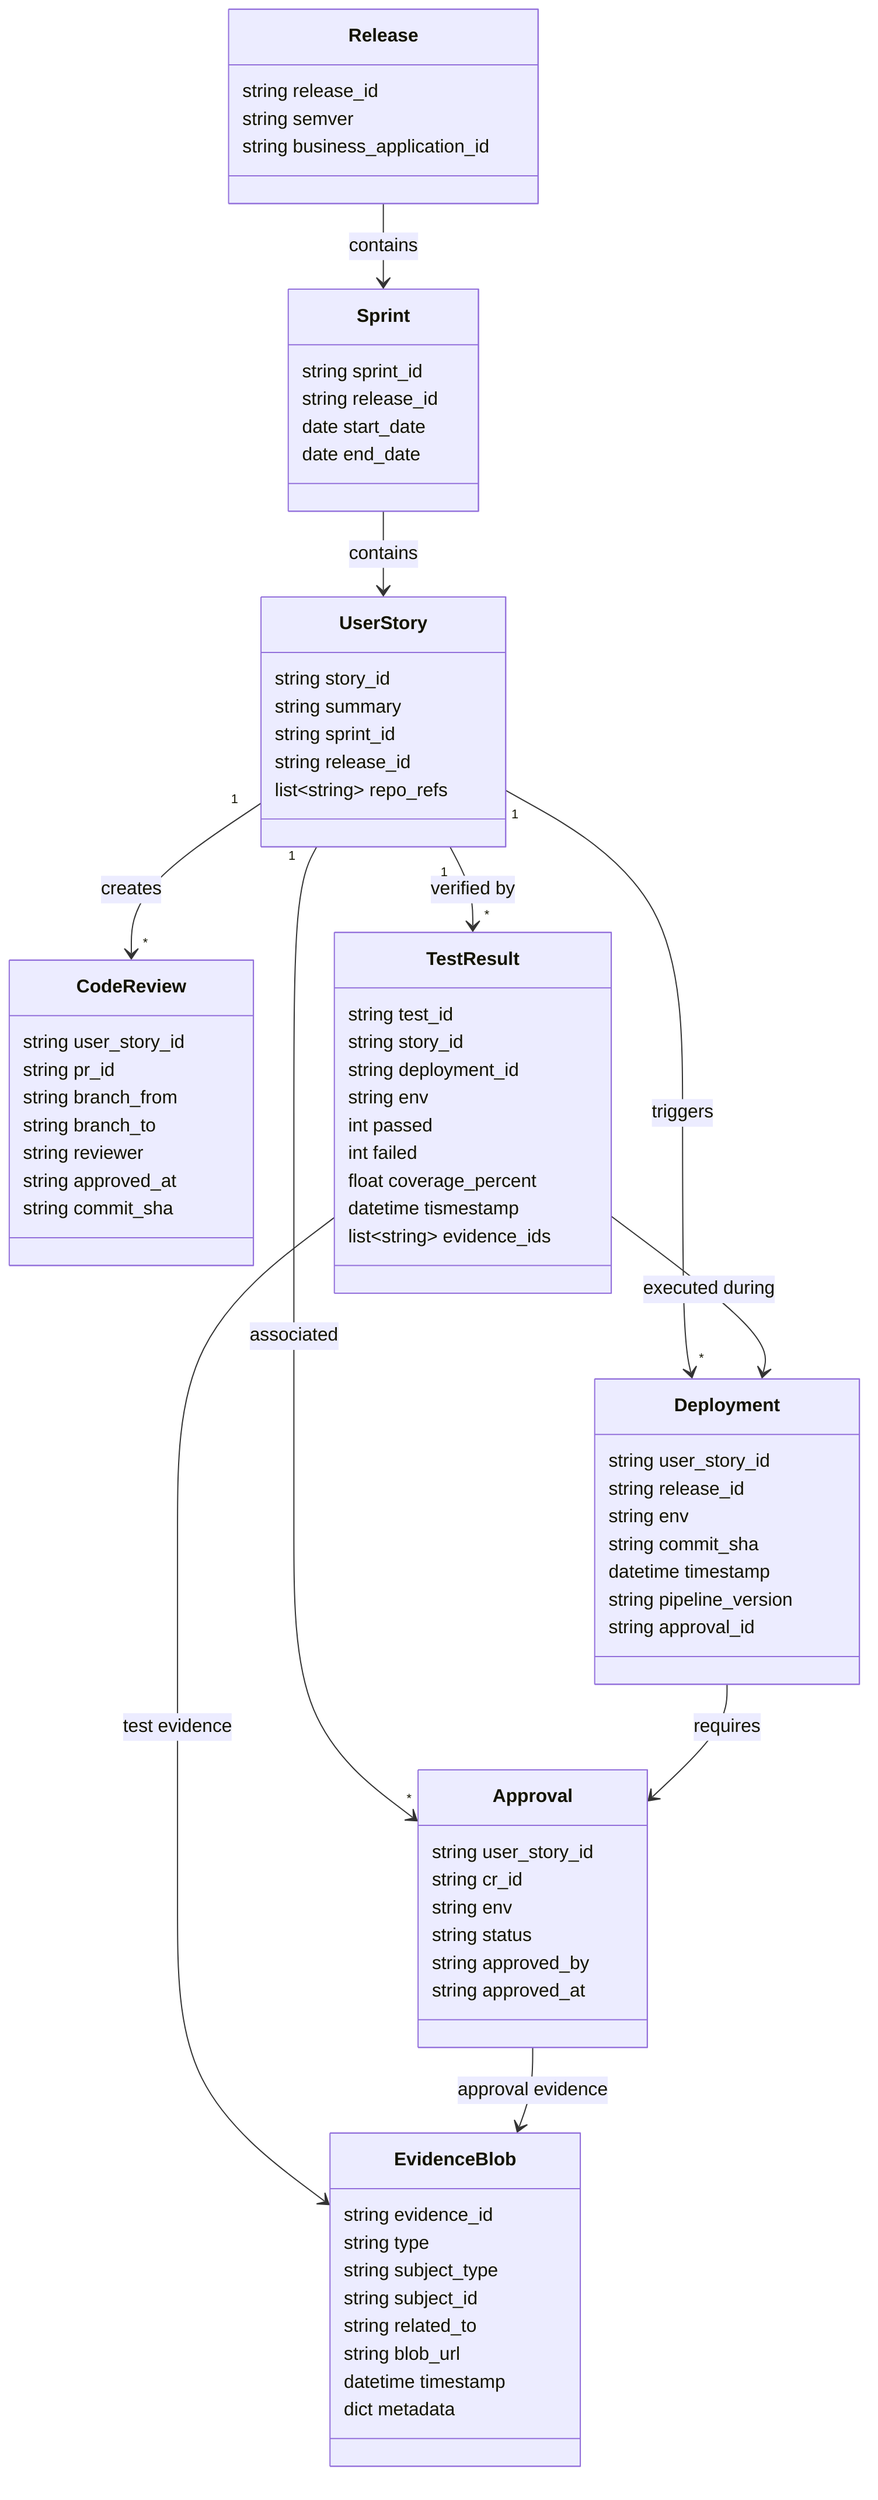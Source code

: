 classDiagram
    class UserStory {
        string story_id
        string summary
        string sprint_id
        string release_id
        list~string~ repo_refs
    }

    class CodeReview {
        string user_story_id
        string pr_id
        string branch_from
        string branch_to
        string reviewer
        string approved_at
        string commit_sha
    }

    class Deployment {
        string user_story_id
        string release_id
        string env
        string commit_sha
        datetime timestamp
        string pipeline_version
        string approval_id
    }

    class Approval {
        string user_story_id
        string cr_id
        string env
        string status
        string approved_by
        string approved_at
    }

    class TestResult {
        string test_id
        string story_id
        string deployment_id
        string env
        int passed
        int failed
        float coverage_percent
        datetime tismestamp
        list~string~ evidence_ids
    }

    class EvidenceBlob {
        string evidence_id
        string type
        string subject_type
        string subject_id
        string related_to
        string blob_url
        datetime timestamp
        dict metadata
    }

    class Release {
        string release_id
        string semver
        string business_application_id
    }

    class Sprint {
        string sprint_id
        string release_id
        date start_date
        date end_date
    }

    UserStory "1" --> "*" CodeReview : creates
    UserStory "1" --> "*" Deployment : triggers
    UserStory "1" --> "*" TestResult : verified by
    UserStory "1" --> "*" Approval : associated

    TestResult --> EvidenceBlob : test evidence
    Approval --> EvidenceBlob : approval evidence
    TestResult --> Deployment : executed during
    Deployment --> Approval : requires
    Release --> Sprint : contains
    Sprint --> UserStory : contains